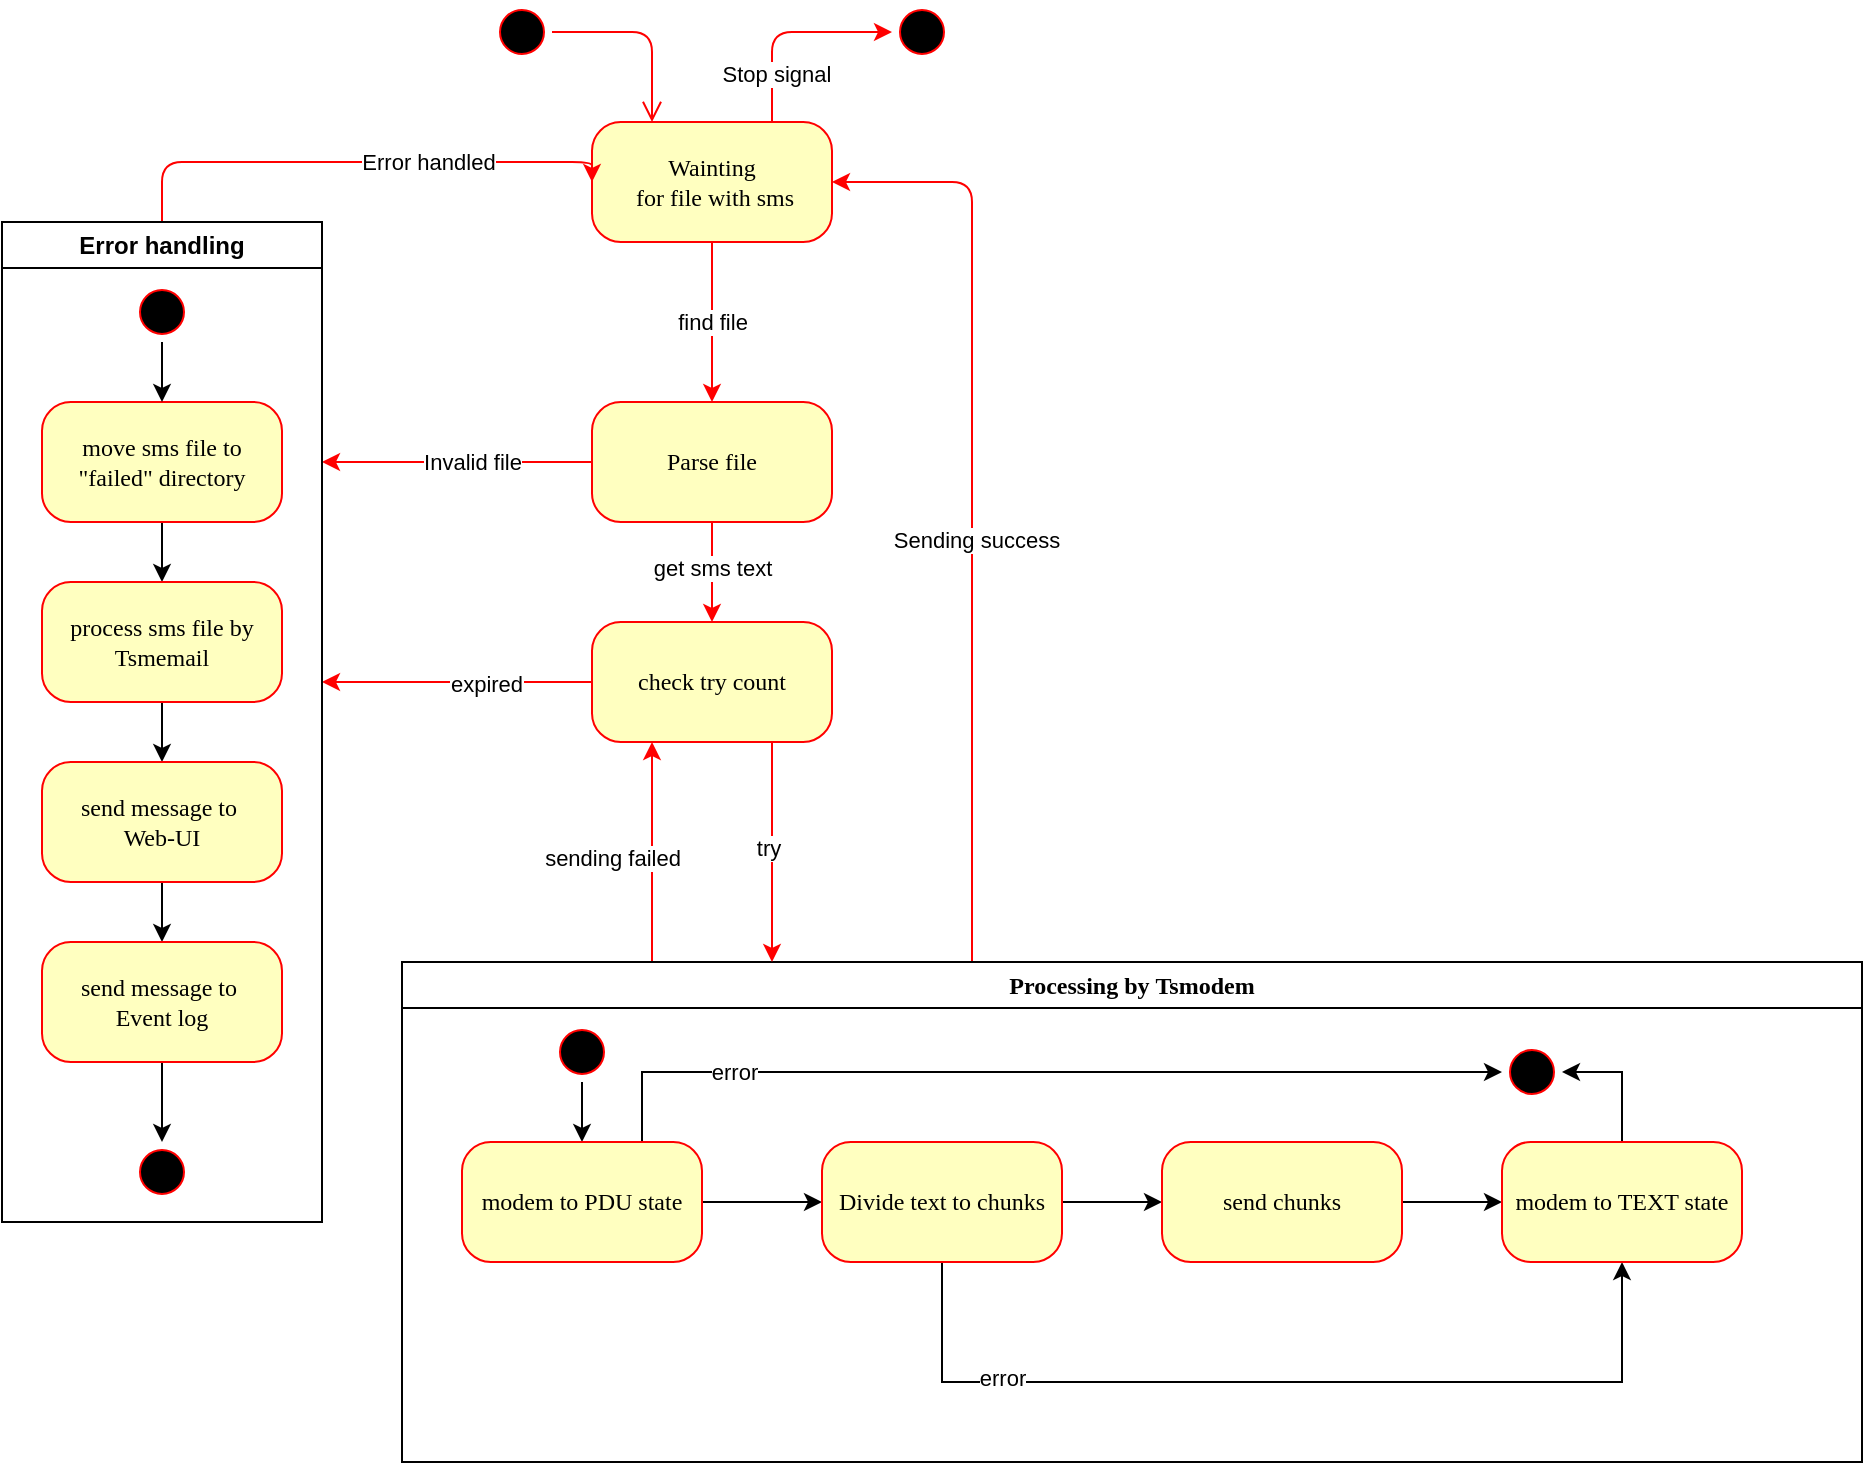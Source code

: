 <mxfile version="27.0.9">
  <diagram name="Page-1" id="58cdce13-f638-feb5-8d6f-7d28b1aa9fa0">
    <mxGraphModel dx="1426" dy="791" grid="1" gridSize="10" guides="1" tooltips="1" connect="1" arrows="1" fold="1" page="1" pageScale="1" pageWidth="1100" pageHeight="850" background="none" math="0" shadow="0">
      <root>
        <mxCell id="0" />
        <mxCell id="1" parent="0" />
        <mxCell id="382b91b5511bd0f7-1" value="" style="ellipse;html=1;shape=startState;fillColor=#000000;strokeColor=#ff0000;rounded=1;shadow=0;comic=0;labelBackgroundColor=none;fontFamily=Verdana;fontSize=12;fontColor=#000000;align=center;direction=south;" parent="1" vertex="1">
          <mxGeometry x="295" y="30" width="30" height="30" as="geometry" />
        </mxCell>
        <mxCell id="2a3bc250acf0617d-9" style="edgeStyle=orthogonalEdgeStyle;html=1;labelBackgroundColor=none;endArrow=open;endSize=8;strokeColor=#ff0000;fontFamily=Verdana;fontSize=12;align=left;" parent="1" source="382b91b5511bd0f7-1" target="382b91b5511bd0f7-8" edge="1">
          <mxGeometry relative="1" as="geometry">
            <mxPoint x="565" y="90" as="targetPoint" />
            <Array as="points">
              <mxPoint x="375" y="45" />
            </Array>
          </mxGeometry>
        </mxCell>
        <mxCell id="K7TAK-xbUGXbJQmpDENe-30" value="" style="edgeStyle=orthogonalEdgeStyle;rounded=0;orthogonalLoop=1;jettySize=auto;html=1;strokeColor=#FF0000;" edge="1" parent="1" source="382b91b5511bd0f7-8" target="K7TAK-xbUGXbJQmpDENe-29">
          <mxGeometry relative="1" as="geometry" />
        </mxCell>
        <mxCell id="K7TAK-xbUGXbJQmpDENe-33" value="find file" style="edgeLabel;html=1;align=center;verticalAlign=middle;resizable=0;points=[];" vertex="1" connectable="0" parent="K7TAK-xbUGXbJQmpDENe-30">
          <mxGeometry x="0.275" y="-1" relative="1" as="geometry">
            <mxPoint x="1" y="-11" as="offset" />
          </mxGeometry>
        </mxCell>
        <mxCell id="K7TAK-xbUGXbJQmpDENe-49" style="edgeStyle=orthogonalEdgeStyle;rounded=1;orthogonalLoop=1;jettySize=auto;html=1;exitX=0.75;exitY=0;exitDx=0;exitDy=0;entryX=0.5;entryY=1;entryDx=0;entryDy=0;curved=0;strokeColor=#FF0000;" edge="1" parent="1" source="382b91b5511bd0f7-8" target="K7TAK-xbUGXbJQmpDENe-48">
          <mxGeometry relative="1" as="geometry" />
        </mxCell>
        <mxCell id="K7TAK-xbUGXbJQmpDENe-50" value="Stop signal" style="edgeLabel;html=1;align=center;verticalAlign=middle;resizable=0;points=[];" vertex="1" connectable="0" parent="K7TAK-xbUGXbJQmpDENe-49">
          <mxGeometry x="-0.543" y="-2" relative="1" as="geometry">
            <mxPoint as="offset" />
          </mxGeometry>
        </mxCell>
        <mxCell id="382b91b5511bd0f7-8" value="Wainting&lt;div&gt;&amp;nbsp;for file with sms&lt;/div&gt;" style="rounded=1;whiteSpace=wrap;html=1;arcSize=24;fillColor=#ffffc0;strokeColor=#ff0000;shadow=0;comic=0;labelBackgroundColor=none;fontFamily=Verdana;fontSize=12;fontColor=#000000;align=center;" parent="1" vertex="1">
          <mxGeometry x="345" y="90" width="120" height="60" as="geometry" />
        </mxCell>
        <mxCell id="K7TAK-xbUGXbJQmpDENe-32" value="" style="edgeStyle=orthogonalEdgeStyle;rounded=0;orthogonalLoop=1;jettySize=auto;html=1;strokeColor=#FF0000;" edge="1" parent="1" source="K7TAK-xbUGXbJQmpDENe-29" target="K7TAK-xbUGXbJQmpDENe-93">
          <mxGeometry relative="1" as="geometry">
            <mxPoint x="405" y="350" as="targetPoint" />
          </mxGeometry>
        </mxCell>
        <mxCell id="K7TAK-xbUGXbJQmpDENe-34" value="get sms text" style="edgeLabel;html=1;align=center;verticalAlign=middle;resizable=0;points=[];" vertex="1" connectable="0" parent="K7TAK-xbUGXbJQmpDENe-32">
          <mxGeometry x="0.15" y="-2" relative="1" as="geometry">
            <mxPoint x="2" y="-6" as="offset" />
          </mxGeometry>
        </mxCell>
        <mxCell id="K7TAK-xbUGXbJQmpDENe-42" style="edgeStyle=orthogonalEdgeStyle;rounded=1;orthogonalLoop=1;jettySize=auto;html=1;exitX=0;exitY=0.5;exitDx=0;exitDy=0;curved=0;strokeColor=#FF0000;" edge="1" parent="1" source="K7TAK-xbUGXbJQmpDENe-29" target="K7TAK-xbUGXbJQmpDENe-99">
          <mxGeometry relative="1" as="geometry">
            <mxPoint x="140" y="250" as="targetPoint" />
            <Array as="points">
              <mxPoint x="240" y="260" />
              <mxPoint x="240" y="260" />
            </Array>
          </mxGeometry>
        </mxCell>
        <mxCell id="K7TAK-xbUGXbJQmpDENe-43" value="Invalid file" style="edgeLabel;html=1;align=center;verticalAlign=middle;resizable=0;points=[];" vertex="1" connectable="0" parent="K7TAK-xbUGXbJQmpDENe-42">
          <mxGeometry x="-0.44" y="2" relative="1" as="geometry">
            <mxPoint x="-22" y="-2" as="offset" />
          </mxGeometry>
        </mxCell>
        <mxCell id="K7TAK-xbUGXbJQmpDENe-29" value="Parse file" style="rounded=1;whiteSpace=wrap;html=1;arcSize=24;fillColor=#ffffc0;strokeColor=#ff0000;shadow=0;comic=0;labelBackgroundColor=none;fontFamily=Verdana;fontSize=12;fontColor=#000000;align=center;" vertex="1" parent="1">
          <mxGeometry x="345" y="230" width="120" height="60" as="geometry" />
        </mxCell>
        <mxCell id="K7TAK-xbUGXbJQmpDENe-36" value="" style="edgeStyle=orthogonalEdgeStyle;rounded=1;orthogonalLoop=1;jettySize=auto;html=1;strokeColor=#FF0000;curved=0;entryX=0.25;entryY=1;entryDx=0;entryDy=0;" edge="1" parent="1" source="K7TAK-xbUGXbJQmpDENe-51" target="K7TAK-xbUGXbJQmpDENe-93">
          <mxGeometry relative="1" as="geometry">
            <mxPoint x="375" y="450" as="sourcePoint" />
            <Array as="points">
              <mxPoint x="375" y="490" />
              <mxPoint x="375" y="490" />
            </Array>
          </mxGeometry>
        </mxCell>
        <mxCell id="K7TAK-xbUGXbJQmpDENe-37" value="sending failed" style="edgeLabel;html=1;align=center;verticalAlign=middle;resizable=0;points=[];" vertex="1" connectable="0" parent="K7TAK-xbUGXbJQmpDENe-36">
          <mxGeometry x="0.05" y="1" relative="1" as="geometry">
            <mxPoint x="-19" y="6" as="offset" />
          </mxGeometry>
        </mxCell>
        <mxCell id="K7TAK-xbUGXbJQmpDENe-38" style="edgeStyle=orthogonalEdgeStyle;rounded=1;orthogonalLoop=1;jettySize=auto;html=1;entryX=1;entryY=0.5;entryDx=0;entryDy=0;curved=0;strokeColor=#FF0000;" edge="1" parent="1" source="K7TAK-xbUGXbJQmpDENe-51" target="382b91b5511bd0f7-8">
          <mxGeometry relative="1" as="geometry">
            <mxPoint x="465" y="480" as="sourcePoint" />
            <Array as="points">
              <mxPoint x="535" y="120" />
            </Array>
          </mxGeometry>
        </mxCell>
        <mxCell id="K7TAK-xbUGXbJQmpDENe-39" value="Sending success" style="edgeLabel;html=1;align=center;verticalAlign=middle;resizable=0;points=[];" vertex="1" connectable="0" parent="K7TAK-xbUGXbJQmpDENe-38">
          <mxGeometry x="-0.081" y="-2" relative="1" as="geometry">
            <mxPoint as="offset" />
          </mxGeometry>
        </mxCell>
        <mxCell id="K7TAK-xbUGXbJQmpDENe-40" style="edgeStyle=orthogonalEdgeStyle;rounded=1;orthogonalLoop=1;jettySize=auto;html=1;exitX=0.5;exitY=0;exitDx=0;exitDy=0;entryX=0;entryY=0.5;entryDx=0;entryDy=0;curved=0;strokeColor=#FF0000;" edge="1" parent="1" source="K7TAK-xbUGXbJQmpDENe-99" target="382b91b5511bd0f7-8">
          <mxGeometry relative="1" as="geometry">
            <mxPoint x="80" y="220" as="sourcePoint" />
            <Array as="points">
              <mxPoint x="130" y="110" />
              <mxPoint x="345" y="110" />
            </Array>
          </mxGeometry>
        </mxCell>
        <mxCell id="K7TAK-xbUGXbJQmpDENe-41" value="Error handled" style="edgeLabel;html=1;align=center;verticalAlign=middle;resizable=0;points=[];" vertex="1" connectable="0" parent="K7TAK-xbUGXbJQmpDENe-40">
          <mxGeometry x="-0.085" y="1" relative="1" as="geometry">
            <mxPoint x="46" y="1" as="offset" />
          </mxGeometry>
        </mxCell>
        <mxCell id="K7TAK-xbUGXbJQmpDENe-48" value="" style="ellipse;html=1;shape=startState;fillColor=#000000;strokeColor=#ff0000;rounded=1;shadow=0;comic=0;labelBackgroundColor=none;fontFamily=Verdana;fontSize=12;fontColor=#000000;align=center;direction=south;" vertex="1" parent="1">
          <mxGeometry x="495" y="30" width="30" height="30" as="geometry" />
        </mxCell>
        <mxCell id="K7TAK-xbUGXbJQmpDENe-51" value="&lt;span style=&quot;font-family: Verdana;&quot;&gt;Processing by&amp;nbsp;&lt;/span&gt;&lt;span style=&quot;font-family: Verdana; background-color: transparent; color: light-dark(rgb(0, 0, 0), rgb(255, 255, 255));&quot;&gt;Tsmodem&lt;/span&gt;" style="swimlane;whiteSpace=wrap;html=1;" vertex="1" parent="1">
          <mxGeometry x="250" y="510" width="730" height="250" as="geometry">
            <mxRectangle x="250" y="510" width="160" height="30" as="alternateBounds" />
          </mxGeometry>
        </mxCell>
        <mxCell id="K7TAK-xbUGXbJQmpDENe-54" style="edgeStyle=orthogonalEdgeStyle;rounded=0;orthogonalLoop=1;jettySize=auto;html=1;exitX=1;exitY=0.5;exitDx=0;exitDy=0;" edge="1" parent="K7TAK-xbUGXbJQmpDENe-51" source="K7TAK-xbUGXbJQmpDENe-55" target="K7TAK-xbUGXbJQmpDENe-53">
          <mxGeometry relative="1" as="geometry" />
        </mxCell>
        <mxCell id="K7TAK-xbUGXbJQmpDENe-64" style="edgeStyle=orthogonalEdgeStyle;rounded=0;orthogonalLoop=1;jettySize=auto;html=1;exitX=1;exitY=0.5;exitDx=0;exitDy=0;" edge="1" parent="K7TAK-xbUGXbJQmpDENe-51" source="K7TAK-xbUGXbJQmpDENe-52" target="K7TAK-xbUGXbJQmpDENe-55">
          <mxGeometry relative="1" as="geometry">
            <mxPoint x="290" y="20" as="targetPoint" />
          </mxGeometry>
        </mxCell>
        <mxCell id="K7TAK-xbUGXbJQmpDENe-52" value="" style="ellipse;html=1;shape=startState;fillColor=#000000;strokeColor=#ff0000;rounded=1;shadow=0;comic=0;labelBackgroundColor=none;fontFamily=Verdana;fontSize=12;fontColor=#000000;align=center;direction=south;" vertex="1" parent="K7TAK-xbUGXbJQmpDENe-51">
          <mxGeometry x="75" y="30" width="30" height="30" as="geometry" />
        </mxCell>
        <mxCell id="K7TAK-xbUGXbJQmpDENe-59" style="edgeStyle=orthogonalEdgeStyle;rounded=0;orthogonalLoop=1;jettySize=auto;html=1;exitX=1;exitY=0.5;exitDx=0;exitDy=0;" edge="1" parent="K7TAK-xbUGXbJQmpDENe-51" source="K7TAK-xbUGXbJQmpDENe-53" target="K7TAK-xbUGXbJQmpDENe-57">
          <mxGeometry relative="1" as="geometry" />
        </mxCell>
        <mxCell id="K7TAK-xbUGXbJQmpDENe-77" style="edgeStyle=orthogonalEdgeStyle;rounded=0;orthogonalLoop=1;jettySize=auto;html=1;exitX=0.5;exitY=1;exitDx=0;exitDy=0;entryX=0.5;entryY=1;entryDx=0;entryDy=0;" edge="1" parent="K7TAK-xbUGXbJQmpDENe-51" source="K7TAK-xbUGXbJQmpDENe-53" target="K7TAK-xbUGXbJQmpDENe-60">
          <mxGeometry relative="1" as="geometry">
            <mxPoint x="411" y="161.02" as="targetPoint" />
            <Array as="points">
              <mxPoint x="270" y="210" />
              <mxPoint x="610" y="210" />
            </Array>
          </mxGeometry>
        </mxCell>
        <mxCell id="K7TAK-xbUGXbJQmpDENe-84" value="error" style="edgeLabel;html=1;align=center;verticalAlign=middle;resizable=0;points=[];" vertex="1" connectable="0" parent="K7TAK-xbUGXbJQmpDENe-77">
          <mxGeometry x="-0.608" y="2" relative="1" as="geometry">
            <mxPoint as="offset" />
          </mxGeometry>
        </mxCell>
        <mxCell id="K7TAK-xbUGXbJQmpDENe-53" value="Divide text to chunks" style="rounded=1;whiteSpace=wrap;html=1;arcSize=24;fillColor=#ffffc0;strokeColor=#ff0000;shadow=0;comic=0;labelBackgroundColor=none;fontFamily=Verdana;fontSize=12;fontColor=#000000;align=center;" vertex="1" parent="K7TAK-xbUGXbJQmpDENe-51">
          <mxGeometry x="210" y="90" width="120" height="60" as="geometry" />
        </mxCell>
        <mxCell id="K7TAK-xbUGXbJQmpDENe-75" style="edgeStyle=orthogonalEdgeStyle;rounded=0;orthogonalLoop=1;jettySize=auto;html=1;exitX=0.75;exitY=0;exitDx=0;exitDy=0;" edge="1" parent="K7TAK-xbUGXbJQmpDENe-51" source="K7TAK-xbUGXbJQmpDENe-55" target="K7TAK-xbUGXbJQmpDENe-62">
          <mxGeometry relative="1" as="geometry">
            <mxPoint x="429.96" y="160" as="targetPoint" />
            <Array as="points">
              <mxPoint x="120" y="55" />
            </Array>
          </mxGeometry>
        </mxCell>
        <mxCell id="K7TAK-xbUGXbJQmpDENe-111" value="error" style="edgeLabel;html=1;align=center;verticalAlign=middle;resizable=0;points=[];" vertex="1" connectable="0" parent="K7TAK-xbUGXbJQmpDENe-75">
          <mxGeometry x="-0.652" relative="1" as="geometry">
            <mxPoint as="offset" />
          </mxGeometry>
        </mxCell>
        <mxCell id="K7TAK-xbUGXbJQmpDENe-55" value="modem to PDU state" style="whiteSpace=wrap;html=1;fontFamily=Verdana;fillColor=#ffffc0;strokeColor=#ff0000;fontColor=#000000;rounded=1;arcSize=24;shadow=0;comic=0;labelBackgroundColor=none;" vertex="1" parent="K7TAK-xbUGXbJQmpDENe-51">
          <mxGeometry x="30" y="90" width="120" height="60" as="geometry" />
        </mxCell>
        <mxCell id="K7TAK-xbUGXbJQmpDENe-61" value="" style="edgeStyle=orthogonalEdgeStyle;rounded=0;orthogonalLoop=1;jettySize=auto;html=1;" edge="1" parent="K7TAK-xbUGXbJQmpDENe-51" source="K7TAK-xbUGXbJQmpDENe-57" target="K7TAK-xbUGXbJQmpDENe-60">
          <mxGeometry relative="1" as="geometry" />
        </mxCell>
        <mxCell id="K7TAK-xbUGXbJQmpDENe-57" value="send chunks" style="whiteSpace=wrap;html=1;fontFamily=Verdana;fillColor=#ffffc0;strokeColor=#ff0000;fontColor=#000000;rounded=1;arcSize=24;shadow=0;comic=0;labelBackgroundColor=none;" vertex="1" parent="K7TAK-xbUGXbJQmpDENe-51">
          <mxGeometry x="380" y="90" width="120" height="60" as="geometry" />
        </mxCell>
        <mxCell id="K7TAK-xbUGXbJQmpDENe-68" value="" style="edgeStyle=orthogonalEdgeStyle;rounded=0;orthogonalLoop=1;jettySize=auto;html=1;exitX=0.5;exitY=0;exitDx=0;exitDy=0;" edge="1" parent="K7TAK-xbUGXbJQmpDENe-51" source="K7TAK-xbUGXbJQmpDENe-60" target="K7TAK-xbUGXbJQmpDENe-62">
          <mxGeometry relative="1" as="geometry">
            <mxPoint x="330" y="440" as="targetPoint" />
            <Array as="points">
              <mxPoint x="610" y="55" />
            </Array>
          </mxGeometry>
        </mxCell>
        <mxCell id="K7TAK-xbUGXbJQmpDENe-60" value="modem to TEXT state" style="whiteSpace=wrap;html=1;fontFamily=Verdana;fillColor=#ffffc0;strokeColor=#ff0000;fontColor=#000000;rounded=1;arcSize=24;shadow=0;comic=0;labelBackgroundColor=none;" vertex="1" parent="K7TAK-xbUGXbJQmpDENe-51">
          <mxGeometry x="550" y="90" width="120" height="60" as="geometry" />
        </mxCell>
        <mxCell id="K7TAK-xbUGXbJQmpDENe-62" value="" style="ellipse;html=1;shape=startState;fillColor=#000000;strokeColor=#ff0000;rounded=1;shadow=0;comic=0;labelBackgroundColor=none;fontFamily=Verdana;fontSize=12;fontColor=#000000;align=center;direction=south;" vertex="1" parent="K7TAK-xbUGXbJQmpDENe-51">
          <mxGeometry x="550" y="40" width="30" height="30" as="geometry" />
        </mxCell>
        <mxCell id="K7TAK-xbUGXbJQmpDENe-95" style="edgeStyle=orthogonalEdgeStyle;rounded=1;orthogonalLoop=1;jettySize=auto;html=1;exitX=0.75;exitY=1;exitDx=0;exitDy=0;strokeColor=#FF0000;curved=0;" edge="1" parent="1" source="K7TAK-xbUGXbJQmpDENe-93" target="K7TAK-xbUGXbJQmpDENe-51">
          <mxGeometry relative="1" as="geometry">
            <mxPoint x="435" y="450" as="targetPoint" />
            <Array as="points">
              <mxPoint x="435" y="480" />
              <mxPoint x="435" y="480" />
            </Array>
          </mxGeometry>
        </mxCell>
        <mxCell id="K7TAK-xbUGXbJQmpDENe-96" value="try" style="edgeLabel;html=1;align=center;verticalAlign=middle;resizable=0;points=[];" vertex="1" connectable="0" parent="K7TAK-xbUGXbJQmpDENe-95">
          <mxGeometry x="-0.04" y="-2" relative="1" as="geometry">
            <mxPoint as="offset" />
          </mxGeometry>
        </mxCell>
        <mxCell id="K7TAK-xbUGXbJQmpDENe-97" style="edgeStyle=orthogonalEdgeStyle;rounded=1;orthogonalLoop=1;jettySize=auto;html=1;exitX=0;exitY=0.5;exitDx=0;exitDy=0;curved=0;strokeColor=#FF0000;" edge="1" parent="1" source="K7TAK-xbUGXbJQmpDENe-93" target="K7TAK-xbUGXbJQmpDENe-99">
          <mxGeometry relative="1" as="geometry">
            <mxPoint x="80" y="280" as="targetPoint" />
            <Array as="points">
              <mxPoint x="280" y="370" />
              <mxPoint x="280" y="370" />
            </Array>
          </mxGeometry>
        </mxCell>
        <mxCell id="K7TAK-xbUGXbJQmpDENe-98" value="expired" style="edgeLabel;html=1;align=center;verticalAlign=middle;resizable=0;points=[];" vertex="1" connectable="0" parent="K7TAK-xbUGXbJQmpDENe-97">
          <mxGeometry x="-0.209" y="1" relative="1" as="geometry">
            <mxPoint as="offset" />
          </mxGeometry>
        </mxCell>
        <mxCell id="K7TAK-xbUGXbJQmpDENe-93" value="check try count" style="whiteSpace=wrap;html=1;fontFamily=Verdana;fillColor=#ffffc0;strokeColor=#ff0000;fontColor=#000000;rounded=1;arcSize=24;shadow=0;comic=0;labelBackgroundColor=none;" vertex="1" parent="1">
          <mxGeometry x="345" y="340" width="120" height="60" as="geometry" />
        </mxCell>
        <mxCell id="K7TAK-xbUGXbJQmpDENe-99" value="Error handling" style="swimlane;whiteSpace=wrap;html=1;" vertex="1" parent="1">
          <mxGeometry x="50" y="140" width="160" height="500" as="geometry">
            <mxRectangle x="50" y="140" width="120" height="30" as="alternateBounds" />
          </mxGeometry>
        </mxCell>
        <mxCell id="K7TAK-xbUGXbJQmpDENe-104" value="" style="edgeStyle=orthogonalEdgeStyle;rounded=0;orthogonalLoop=1;jettySize=auto;html=1;" edge="1" parent="K7TAK-xbUGXbJQmpDENe-99" source="K7TAK-xbUGXbJQmpDENe-101" target="K7TAK-xbUGXbJQmpDENe-103">
          <mxGeometry relative="1" as="geometry" />
        </mxCell>
        <mxCell id="K7TAK-xbUGXbJQmpDENe-101" value="move sms file to &quot;failed&quot; directory" style="whiteSpace=wrap;html=1;fontFamily=Verdana;fillColor=#ffffc0;strokeColor=#ff0000;fontColor=#000000;rounded=1;arcSize=24;shadow=0;comic=0;labelBackgroundColor=none;" vertex="1" parent="K7TAK-xbUGXbJQmpDENe-99">
          <mxGeometry x="20" y="90" width="120" height="60" as="geometry" />
        </mxCell>
        <mxCell id="K7TAK-xbUGXbJQmpDENe-106" value="" style="edgeStyle=orthogonalEdgeStyle;rounded=0;orthogonalLoop=1;jettySize=auto;html=1;" edge="1" parent="K7TAK-xbUGXbJQmpDENe-99" source="K7TAK-xbUGXbJQmpDENe-103" target="K7TAK-xbUGXbJQmpDENe-105">
          <mxGeometry relative="1" as="geometry" />
        </mxCell>
        <mxCell id="K7TAK-xbUGXbJQmpDENe-103" value="process sms file by Tsmemail" style="whiteSpace=wrap;html=1;fontFamily=Verdana;fillColor=#ffffc0;strokeColor=#ff0000;fontColor=#000000;rounded=1;arcSize=24;shadow=0;comic=0;labelBackgroundColor=none;" vertex="1" parent="K7TAK-xbUGXbJQmpDENe-99">
          <mxGeometry x="20" y="180" width="120" height="60" as="geometry" />
        </mxCell>
        <mxCell id="K7TAK-xbUGXbJQmpDENe-108" value="" style="edgeStyle=orthogonalEdgeStyle;rounded=0;orthogonalLoop=1;jettySize=auto;html=1;" edge="1" parent="K7TAK-xbUGXbJQmpDENe-99" source="K7TAK-xbUGXbJQmpDENe-105" target="K7TAK-xbUGXbJQmpDENe-107">
          <mxGeometry relative="1" as="geometry" />
        </mxCell>
        <mxCell id="K7TAK-xbUGXbJQmpDENe-105" value="send message to&amp;nbsp;&lt;div&gt;Web-UI&lt;/div&gt;" style="whiteSpace=wrap;html=1;fontFamily=Verdana;fillColor=#ffffc0;strokeColor=#ff0000;fontColor=#000000;rounded=1;arcSize=24;shadow=0;comic=0;labelBackgroundColor=none;" vertex="1" parent="K7TAK-xbUGXbJQmpDENe-99">
          <mxGeometry x="20" y="270" width="120" height="60" as="geometry" />
        </mxCell>
        <mxCell id="K7TAK-xbUGXbJQmpDENe-110" style="edgeStyle=orthogonalEdgeStyle;rounded=0;orthogonalLoop=1;jettySize=auto;html=1;exitX=0.5;exitY=1;exitDx=0;exitDy=0;" edge="1" parent="K7TAK-xbUGXbJQmpDENe-99" source="K7TAK-xbUGXbJQmpDENe-107" target="K7TAK-xbUGXbJQmpDENe-109">
          <mxGeometry relative="1" as="geometry" />
        </mxCell>
        <mxCell id="K7TAK-xbUGXbJQmpDENe-107" value="send message to&amp;nbsp;&lt;div&gt;Event log&lt;/div&gt;" style="whiteSpace=wrap;html=1;fontFamily=Verdana;fillColor=#ffffc0;strokeColor=#ff0000;fontColor=#000000;rounded=1;arcSize=24;shadow=0;comic=0;labelBackgroundColor=none;" vertex="1" parent="K7TAK-xbUGXbJQmpDENe-99">
          <mxGeometry x="20" y="360" width="120" height="60" as="geometry" />
        </mxCell>
        <mxCell id="K7TAK-xbUGXbJQmpDENe-109" value="" style="ellipse;html=1;shape=startState;fillColor=#000000;strokeColor=#ff0000;rounded=1;shadow=0;comic=0;labelBackgroundColor=none;fontFamily=Verdana;fontSize=12;fontColor=#000000;align=center;direction=south;" vertex="1" parent="K7TAK-xbUGXbJQmpDENe-99">
          <mxGeometry x="65" y="460" width="30" height="30" as="geometry" />
        </mxCell>
        <mxCell id="K7TAK-xbUGXbJQmpDENe-102" style="edgeStyle=orthogonalEdgeStyle;rounded=0;orthogonalLoop=1;jettySize=auto;html=1;exitX=1;exitY=0.5;exitDx=0;exitDy=0;" edge="1" parent="K7TAK-xbUGXbJQmpDENe-99" source="K7TAK-xbUGXbJQmpDENe-100" target="K7TAK-xbUGXbJQmpDENe-101">
          <mxGeometry relative="1" as="geometry" />
        </mxCell>
        <mxCell id="K7TAK-xbUGXbJQmpDENe-100" value="" style="ellipse;html=1;shape=startState;fillColor=#000000;strokeColor=#ff0000;rounded=1;shadow=0;comic=0;labelBackgroundColor=none;fontFamily=Verdana;fontSize=12;fontColor=#000000;align=center;direction=south;" vertex="1" parent="K7TAK-xbUGXbJQmpDENe-99">
          <mxGeometry x="65" y="30" width="30" height="30" as="geometry" />
        </mxCell>
      </root>
    </mxGraphModel>
  </diagram>
</mxfile>
